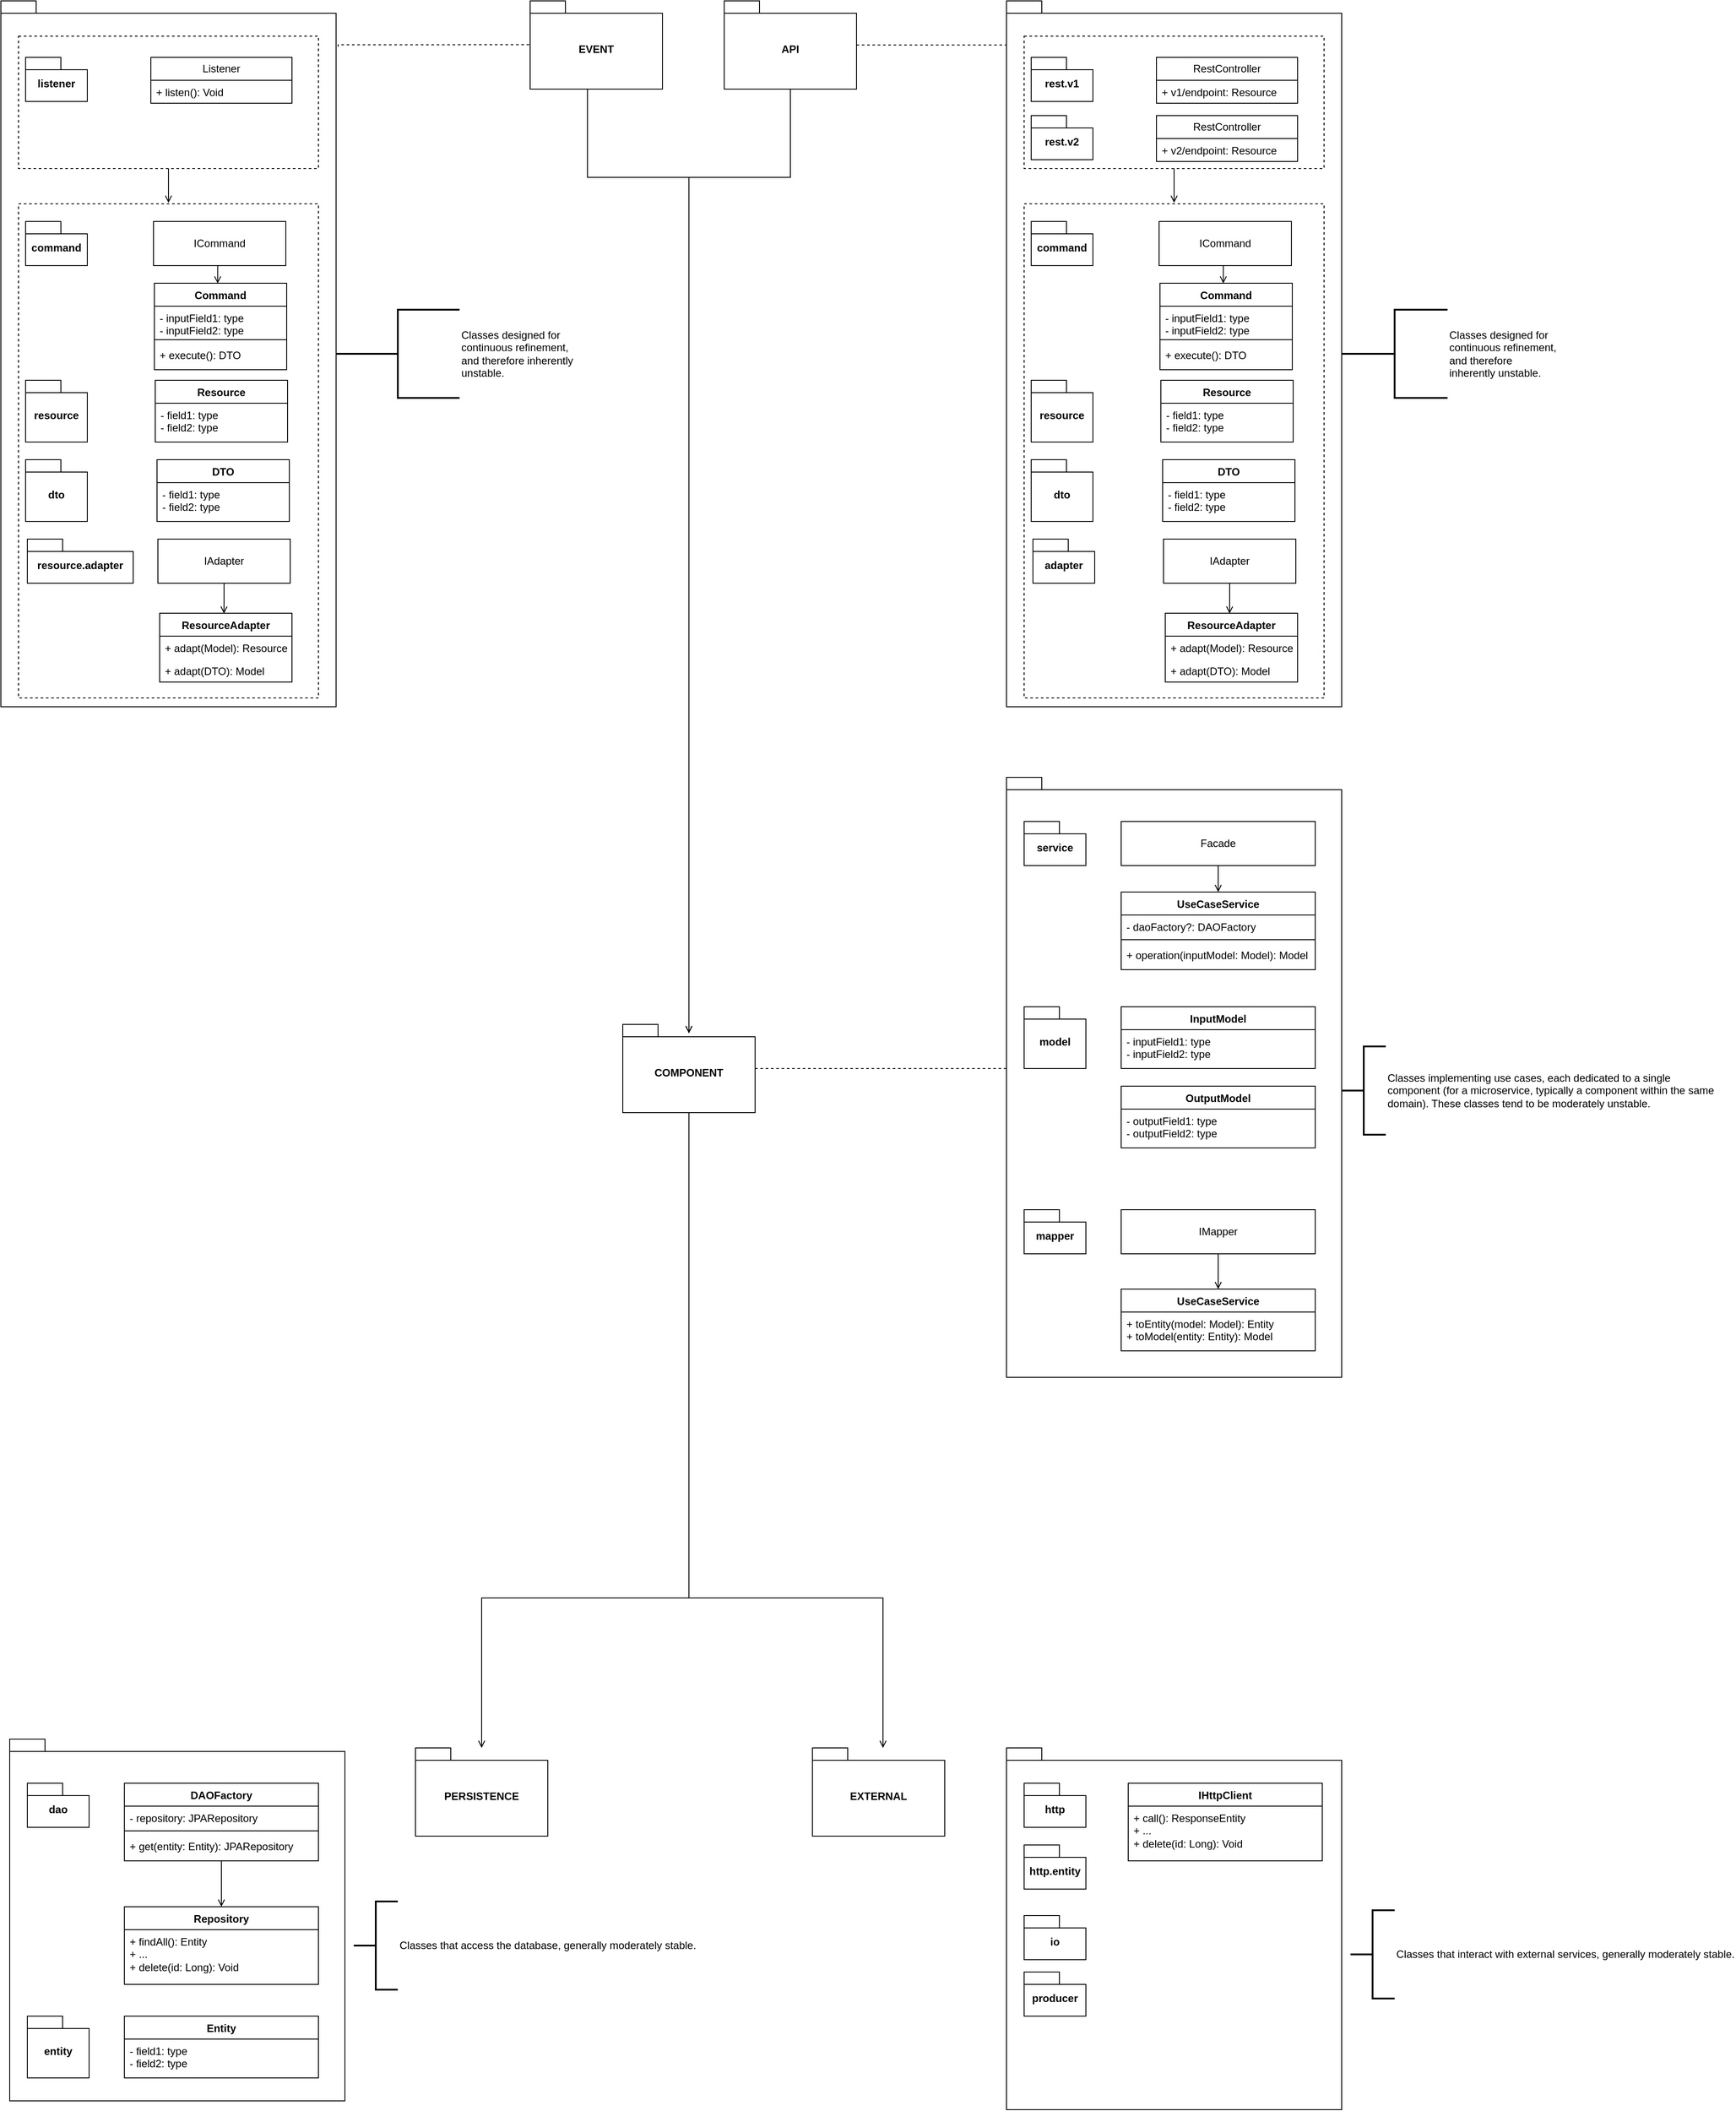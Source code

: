 <mxfile version="28.0.4">
  <diagram name="Pagina-1" id="-vVdBNsxXLUTpmMMnHD9">
    <mxGraphModel dx="1897" dy="1673" grid="1" gridSize="10" guides="1" tooltips="1" connect="1" arrows="1" fold="1" page="1" pageScale="1" pageWidth="827" pageHeight="1169" math="0" shadow="0">
      <root>
        <mxCell id="0" />
        <mxCell id="1" parent="0" />
        <mxCell id="L9ycZ2wKz4MPZfXjeffK-14" value="" style="shape=folder;fontStyle=1;spacingTop=10;tabWidth=40;tabHeight=14;tabPosition=left;html=1;whiteSpace=wrap;" parent="1" vertex="1">
          <mxGeometry x="650" y="-540" width="380" height="800" as="geometry" />
        </mxCell>
        <mxCell id="L9ycZ2wKz4MPZfXjeffK-48" value="" style="edgeStyle=orthogonalEdgeStyle;rounded=0;orthogonalLoop=1;jettySize=auto;html=1;entryX=0.5;entryY=-0.002;entryDx=0;entryDy=0;entryPerimeter=0;endArrow=open;endFill=0;" parent="1" source="L9ycZ2wKz4MPZfXjeffK-47" target="L9ycZ2wKz4MPZfXjeffK-46" edge="1">
          <mxGeometry relative="1" as="geometry" />
        </mxCell>
        <mxCell id="L9ycZ2wKz4MPZfXjeffK-47" value="" style="verticalLabelPosition=bottom;verticalAlign=top;html=1;shape=mxgraph.basic.rect;fillColor2=none;strokeWidth=1;size=20;indent=5;fillColor=none;dashed=1;" parent="1" vertex="1">
          <mxGeometry x="670" y="-500" width="340" height="150" as="geometry" />
        </mxCell>
        <mxCell id="L9ycZ2wKz4MPZfXjeffK-46" value="" style="verticalLabelPosition=bottom;verticalAlign=top;html=1;shape=mxgraph.basic.rect;fillColor2=none;strokeWidth=1;size=20;indent=5;fillColor=none;dashed=1;" parent="1" vertex="1">
          <mxGeometry x="670" y="-310" width="340" height="560" as="geometry" />
        </mxCell>
        <mxCell id="L9ycZ2wKz4MPZfXjeffK-10" value="" style="edgeStyle=orthogonalEdgeStyle;rounded=0;orthogonalLoop=1;jettySize=auto;html=1;endArrow=open;endFill=0;exitX=0.5;exitY=1;exitDx=0;exitDy=0;exitPerimeter=0;" parent="1" source="L9ycZ2wKz4MPZfXjeffK-1" edge="1">
          <mxGeometry relative="1" as="geometry">
            <Array as="points">
              <mxPoint x="405" y="-340" />
              <mxPoint x="290" y="-340" />
            </Array>
            <mxPoint x="290" y="630" as="targetPoint" />
          </mxGeometry>
        </mxCell>
        <mxCell id="L9ycZ2wKz4MPZfXjeffK-1" value="API" style="shape=folder;fontStyle=1;spacingTop=10;tabWidth=40;tabHeight=14;tabPosition=left;html=1;whiteSpace=wrap;" parent="1" vertex="1">
          <mxGeometry x="330" y="-540" width="150" height="100" as="geometry" />
        </mxCell>
        <mxCell id="L9ycZ2wKz4MPZfXjeffK-5" value="PERSISTENCE" style="shape=folder;fontStyle=1;spacingTop=10;tabWidth=40;tabHeight=14;tabPosition=left;html=1;whiteSpace=wrap;" parent="1" vertex="1">
          <mxGeometry x="-20" y="1440" width="150" height="100" as="geometry" />
        </mxCell>
        <mxCell id="L9ycZ2wKz4MPZfXjeffK-6" value="EXTERNAL" style="shape=folder;fontStyle=1;spacingTop=10;tabWidth=40;tabHeight=14;tabPosition=left;html=1;whiteSpace=wrap;" parent="1" vertex="1">
          <mxGeometry x="430" y="1440" width="150" height="100" as="geometry" />
        </mxCell>
        <mxCell id="L9ycZ2wKz4MPZfXjeffK-11" value="" style="edgeStyle=orthogonalEdgeStyle;rounded=0;orthogonalLoop=1;jettySize=auto;html=1;endArrow=open;endFill=0;" parent="1" source="L9ycZ2wKz4MPZfXjeffK-7" target="L9ycZ2wKz4MPZfXjeffK-5" edge="1">
          <mxGeometry relative="1" as="geometry">
            <Array as="points">
              <mxPoint x="290" y="1270" />
              <mxPoint x="55" y="1270" />
            </Array>
          </mxGeometry>
        </mxCell>
        <mxCell id="L9ycZ2wKz4MPZfXjeffK-12" style="edgeStyle=orthogonalEdgeStyle;rounded=0;orthogonalLoop=1;jettySize=auto;html=1;endArrow=open;endFill=0;" parent="1" source="L9ycZ2wKz4MPZfXjeffK-7" target="L9ycZ2wKz4MPZfXjeffK-6" edge="1">
          <mxGeometry relative="1" as="geometry">
            <Array as="points">
              <mxPoint x="290" y="1270" />
              <mxPoint x="510" y="1270" />
              <mxPoint x="510" y="1490" />
            </Array>
          </mxGeometry>
        </mxCell>
        <mxCell id="kY3cHxhV4RNwmErgkKas-16" style="edgeStyle=orthogonalEdgeStyle;rounded=0;orthogonalLoop=1;jettySize=auto;html=1;dashed=1;endArrow=none;endFill=0;" parent="1" source="L9ycZ2wKz4MPZfXjeffK-7" target="L9ycZ2wKz4MPZfXjeffK-62" edge="1">
          <mxGeometry relative="1" as="geometry">
            <Array as="points">
              <mxPoint x="590" y="670" />
              <mxPoint x="590" y="670" />
            </Array>
          </mxGeometry>
        </mxCell>
        <mxCell id="L9ycZ2wKz4MPZfXjeffK-7" value="COMPONENT" style="shape=folder;fontStyle=1;spacingTop=10;tabWidth=40;tabHeight=14;tabPosition=left;html=1;whiteSpace=wrap;" parent="1" vertex="1">
          <mxGeometry x="215" y="620" width="150" height="100" as="geometry" />
        </mxCell>
        <mxCell id="L9ycZ2wKz4MPZfXjeffK-53" value="" style="edgeStyle=orthogonalEdgeStyle;rounded=0;orthogonalLoop=1;jettySize=auto;html=1;entryX=0.485;entryY=0.003;entryDx=0;entryDy=0;entryPerimeter=0;endArrow=open;endFill=0;" parent="1" edge="1">
          <mxGeometry relative="1" as="geometry">
            <mxPoint x="897" y="-240" as="sourcePoint" />
            <mxPoint x="895.75" y="-219.706" as="targetPoint" />
          </mxGeometry>
        </mxCell>
        <mxCell id="L9ycZ2wKz4MPZfXjeffK-15" value="ICommand" style="html=1;whiteSpace=wrap;" parent="1" vertex="1">
          <mxGeometry x="823" y="-290" width="150" height="50" as="geometry" />
        </mxCell>
        <mxCell id="L9ycZ2wKz4MPZfXjeffK-16" value="RestController" style="swimlane;fontStyle=0;childLayout=stackLayout;horizontal=1;startSize=26;fillColor=none;horizontalStack=0;resizeParent=1;resizeParentMax=0;resizeLast=0;collapsible=1;marginBottom=0;whiteSpace=wrap;html=1;" parent="1" vertex="1">
          <mxGeometry x="820" y="-476" width="160" height="52" as="geometry">
            <mxRectangle x="860" y="-490" width="100" height="30" as="alternateBounds" />
          </mxGeometry>
        </mxCell>
        <mxCell id="L9ycZ2wKz4MPZfXjeffK-17" value="+ v1/endpoint: Resource" style="text;strokeColor=none;fillColor=none;align=left;verticalAlign=top;spacingLeft=4;spacingRight=4;overflow=hidden;rotatable=0;points=[[0,0.5],[1,0.5]];portConstraint=eastwest;whiteSpace=wrap;html=1;" parent="L9ycZ2wKz4MPZfXjeffK-16" vertex="1">
          <mxGeometry y="26" width="160" height="26" as="geometry" />
        </mxCell>
        <mxCell id="L9ycZ2wKz4MPZfXjeffK-20" value="rest.v1" style="shape=folder;fontStyle=1;spacingTop=10;tabWidth=40;tabHeight=14;tabPosition=left;html=1;whiteSpace=wrap;" parent="1" vertex="1">
          <mxGeometry x="678" y="-476" width="70" height="50" as="geometry" />
        </mxCell>
        <mxCell id="L9ycZ2wKz4MPZfXjeffK-22" value="rest.v2" style="shape=folder;fontStyle=1;spacingTop=10;tabWidth=40;tabHeight=14;tabPosition=left;html=1;whiteSpace=wrap;" parent="1" vertex="1">
          <mxGeometry x="678" y="-410" width="70" height="50" as="geometry" />
        </mxCell>
        <mxCell id="L9ycZ2wKz4MPZfXjeffK-23" value="command" style="shape=folder;fontStyle=1;spacingTop=10;tabWidth=40;tabHeight=14;tabPosition=left;html=1;whiteSpace=wrap;" parent="1" vertex="1">
          <mxGeometry x="678" y="-290" width="70" height="50" as="geometry" />
        </mxCell>
        <mxCell id="L9ycZ2wKz4MPZfXjeffK-24" value="RestController" style="swimlane;fontStyle=0;childLayout=stackLayout;horizontal=1;startSize=26;fillColor=none;horizontalStack=0;resizeParent=1;resizeParentMax=0;resizeLast=0;collapsible=1;marginBottom=0;whiteSpace=wrap;html=1;" parent="1" vertex="1">
          <mxGeometry x="820" y="-410" width="160" height="52" as="geometry">
            <mxRectangle x="860" y="-490" width="100" height="30" as="alternateBounds" />
          </mxGeometry>
        </mxCell>
        <mxCell id="L9ycZ2wKz4MPZfXjeffK-25" value="+ v2/endpoint: Resource" style="text;strokeColor=none;fillColor=none;align=left;verticalAlign=top;spacingLeft=4;spacingRight=4;overflow=hidden;rotatable=0;points=[[0,0.5],[1,0.5]];portConstraint=eastwest;whiteSpace=wrap;html=1;" parent="L9ycZ2wKz4MPZfXjeffK-24" vertex="1">
          <mxGeometry y="26" width="160" height="26" as="geometry" />
        </mxCell>
        <mxCell id="L9ycZ2wKz4MPZfXjeffK-28" value="resource" style="shape=folder;fontStyle=1;spacingTop=10;tabWidth=40;tabHeight=14;tabPosition=left;html=1;whiteSpace=wrap;" parent="1" vertex="1">
          <mxGeometry x="678" y="-110" width="70" height="70" as="geometry" />
        </mxCell>
        <mxCell id="L9ycZ2wKz4MPZfXjeffK-29" value="adapter" style="shape=folder;fontStyle=1;spacingTop=10;tabWidth=40;tabHeight=14;tabPosition=left;html=1;whiteSpace=wrap;" parent="1" vertex="1">
          <mxGeometry x="680" y="70" width="70" height="50" as="geometry" />
        </mxCell>
        <mxCell id="L9ycZ2wKz4MPZfXjeffK-35" value="" style="edgeStyle=orthogonalEdgeStyle;rounded=0;orthogonalLoop=1;jettySize=auto;html=1;entryX=0.486;entryY=0.005;entryDx=0;entryDy=0;entryPerimeter=0;endArrow=open;endFill=0;" parent="1" source="L9ycZ2wKz4MPZfXjeffK-30" target="L9ycZ2wKz4MPZfXjeffK-31" edge="1">
          <mxGeometry relative="1" as="geometry" />
        </mxCell>
        <mxCell id="L9ycZ2wKz4MPZfXjeffK-30" value="IAdapter" style="html=1;whiteSpace=wrap;" parent="1" vertex="1">
          <mxGeometry x="828" y="70" width="150" height="50" as="geometry" />
        </mxCell>
        <mxCell id="L9ycZ2wKz4MPZfXjeffK-31" value="ResourceAdapter" style="swimlane;fontStyle=1;align=center;verticalAlign=top;childLayout=stackLayout;horizontal=1;startSize=26;horizontalStack=0;resizeParent=1;resizeParentMax=0;resizeLast=0;collapsible=1;marginBottom=0;whiteSpace=wrap;html=1;" parent="1" vertex="1">
          <mxGeometry x="830" y="154" width="150" height="78" as="geometry" />
        </mxCell>
        <mxCell id="L9ycZ2wKz4MPZfXjeffK-34" value="+ adapt(Model): Resource" style="text;strokeColor=none;fillColor=none;align=left;verticalAlign=top;spacingLeft=4;spacingRight=4;overflow=hidden;rotatable=0;points=[[0,0.5],[1,0.5]];portConstraint=eastwest;whiteSpace=wrap;html=1;" parent="L9ycZ2wKz4MPZfXjeffK-31" vertex="1">
          <mxGeometry y="26" width="150" height="26" as="geometry" />
        </mxCell>
        <mxCell id="L9ycZ2wKz4MPZfXjeffK-90" value="+ adapt(DTO): Model" style="text;strokeColor=none;fillColor=none;align=left;verticalAlign=top;spacingLeft=4;spacingRight=4;overflow=hidden;rotatable=0;points=[[0,0.5],[1,0.5]];portConstraint=eastwest;whiteSpace=wrap;html=1;" parent="L9ycZ2wKz4MPZfXjeffK-31" vertex="1">
          <mxGeometry y="52" width="150" height="26" as="geometry" />
        </mxCell>
        <mxCell id="L9ycZ2wKz4MPZfXjeffK-41" value="Resource" style="swimlane;fontStyle=1;align=center;verticalAlign=top;childLayout=stackLayout;horizontal=1;startSize=26;horizontalStack=0;resizeParent=1;resizeParentMax=0;resizeLast=0;collapsible=1;marginBottom=0;whiteSpace=wrap;html=1;" parent="1" vertex="1">
          <mxGeometry x="825" y="-110" width="150" height="70" as="geometry" />
        </mxCell>
        <mxCell id="L9ycZ2wKz4MPZfXjeffK-42" value="- field1: type&lt;div&gt;- field2: type&lt;/div&gt;" style="text;strokeColor=none;fillColor=none;align=left;verticalAlign=top;spacingLeft=4;spacingRight=4;overflow=hidden;rotatable=0;points=[[0,0.5],[1,0.5]];portConstraint=eastwest;whiteSpace=wrap;html=1;" parent="L9ycZ2wKz4MPZfXjeffK-41" vertex="1">
          <mxGeometry y="26" width="150" height="44" as="geometry" />
        </mxCell>
        <mxCell id="L9ycZ2wKz4MPZfXjeffK-49" style="edgeStyle=orthogonalEdgeStyle;rounded=0;orthogonalLoop=1;jettySize=auto;html=1;entryX=0;entryY=0.071;entryDx=0;entryDy=0;entryPerimeter=0;dashed=1;endArrow=none;endFill=0;" parent="1" source="L9ycZ2wKz4MPZfXjeffK-1" target="L9ycZ2wKz4MPZfXjeffK-14" edge="1">
          <mxGeometry relative="1" as="geometry">
            <Array as="points">
              <mxPoint x="650" y="-490" />
            </Array>
          </mxGeometry>
        </mxCell>
        <mxCell id="L9ycZ2wKz4MPZfXjeffK-51" value="Command" style="swimlane;fontStyle=1;align=center;verticalAlign=top;childLayout=stackLayout;horizontal=1;startSize=26;horizontalStack=0;resizeParent=1;resizeParentMax=0;resizeLast=0;collapsible=1;marginBottom=0;whiteSpace=wrap;html=1;" parent="1" vertex="1">
          <mxGeometry x="824" y="-220" width="150" height="98" as="geometry" />
        </mxCell>
        <mxCell id="L9ycZ2wKz4MPZfXjeffK-52" value="- inputField1: type&lt;div&gt;-&amp;nbsp;&lt;span style=&quot;background-color: transparent; color: light-dark(rgb(0, 0, 0), rgb(255, 255, 255));&quot;&gt;inputField2&lt;/span&gt;&lt;span style=&quot;background-color: transparent; color: light-dark(rgb(0, 0, 0), rgb(255, 255, 255));&quot;&gt;: type&lt;/span&gt;&lt;/div&gt;" style="text;strokeColor=none;fillColor=none;align=left;verticalAlign=top;spacingLeft=4;spacingRight=4;overflow=hidden;rotatable=0;points=[[0,0.5],[1,0.5]];portConstraint=eastwest;whiteSpace=wrap;html=1;" parent="L9ycZ2wKz4MPZfXjeffK-51" vertex="1">
          <mxGeometry y="26" width="150" height="34" as="geometry" />
        </mxCell>
        <mxCell id="L9ycZ2wKz4MPZfXjeffK-61" value="" style="line;strokeWidth=1;fillColor=none;align=left;verticalAlign=middle;spacingTop=-1;spacingLeft=3;spacingRight=3;rotatable=0;labelPosition=right;points=[];portConstraint=eastwest;strokeColor=inherit;" parent="L9ycZ2wKz4MPZfXjeffK-51" vertex="1">
          <mxGeometry y="60" width="150" height="8" as="geometry" />
        </mxCell>
        <mxCell id="L9ycZ2wKz4MPZfXjeffK-60" value="+ execute(): DTO" style="text;strokeColor=none;fillColor=none;align=left;verticalAlign=top;spacingLeft=4;spacingRight=4;overflow=hidden;rotatable=0;points=[[0,0.5],[1,0.5]];portConstraint=eastwest;whiteSpace=wrap;html=1;" parent="L9ycZ2wKz4MPZfXjeffK-51" vertex="1">
          <mxGeometry y="68" width="150" height="30" as="geometry" />
        </mxCell>
        <mxCell id="L9ycZ2wKz4MPZfXjeffK-54" value="Classes designed for continuous refinement, and therefore inherently unstable.&amp;nbsp;" style="strokeWidth=2;html=1;shape=mxgraph.flowchart.annotation_2;align=left;labelPosition=right;pointerEvents=1;whiteSpace=wrap;" parent="1" vertex="1">
          <mxGeometry x="1030" y="-190" width="120" height="100" as="geometry" />
        </mxCell>
        <mxCell id="L9ycZ2wKz4MPZfXjeffK-62" value="" style="shape=folder;fontStyle=1;spacingTop=10;tabWidth=40;tabHeight=14;tabPosition=left;html=1;whiteSpace=wrap;" parent="1" vertex="1">
          <mxGeometry x="650" y="340" width="380" height="680" as="geometry" />
        </mxCell>
        <mxCell id="L9ycZ2wKz4MPZfXjeffK-70" value="dto" style="shape=folder;fontStyle=1;spacingTop=10;tabWidth=40;tabHeight=14;tabPosition=left;html=1;whiteSpace=wrap;" parent="1" vertex="1">
          <mxGeometry x="678" y="-20" width="70" height="70" as="geometry" />
        </mxCell>
        <mxCell id="L9ycZ2wKz4MPZfXjeffK-71" value="mapper" style="shape=folder;fontStyle=1;spacingTop=10;tabWidth=40;tabHeight=14;tabPosition=left;html=1;whiteSpace=wrap;" parent="1" vertex="1">
          <mxGeometry x="670" y="830" width="70" height="50" as="geometry" />
        </mxCell>
        <mxCell id="L9ycZ2wKz4MPZfXjeffK-72" value="service" style="shape=folder;fontStyle=1;spacingTop=10;tabWidth=40;tabHeight=14;tabPosition=left;html=1;whiteSpace=wrap;" parent="1" vertex="1">
          <mxGeometry x="670" y="390" width="70" height="50" as="geometry" />
        </mxCell>
        <mxCell id="L9ycZ2wKz4MPZfXjeffK-87" value="Classes implementing use cases, each dedicated to a single &lt;br/&gt;component (for a microservice, typically a component within the same &lt;br/&gt;domain). These classes tend to be moderately unstable." style="strokeWidth=2;html=1;shape=mxgraph.flowchart.annotation_2;align=left;labelPosition=right;pointerEvents=1;" parent="1" vertex="1">
          <mxGeometry x="1030" y="645" width="50" height="100" as="geometry" />
        </mxCell>
        <mxCell id="L9ycZ2wKz4MPZfXjeffK-88" value="DTO" style="swimlane;fontStyle=1;align=center;verticalAlign=top;childLayout=stackLayout;horizontal=1;startSize=26;horizontalStack=0;resizeParent=1;resizeParentMax=0;resizeLast=0;collapsible=1;marginBottom=0;whiteSpace=wrap;html=1;" parent="1" vertex="1">
          <mxGeometry x="827" y="-20" width="150" height="70" as="geometry" />
        </mxCell>
        <mxCell id="L9ycZ2wKz4MPZfXjeffK-89" value="- field1: type&lt;div&gt;- field2: type&lt;/div&gt;" style="text;strokeColor=none;fillColor=none;align=left;verticalAlign=top;spacingLeft=4;spacingRight=4;overflow=hidden;rotatable=0;points=[[0,0.5],[1,0.5]];portConstraint=eastwest;whiteSpace=wrap;html=1;" parent="L9ycZ2wKz4MPZfXjeffK-88" vertex="1">
          <mxGeometry y="26" width="150" height="44" as="geometry" />
        </mxCell>
        <mxCell id="L9ycZ2wKz4MPZfXjeffK-91" value="model" style="shape=folder;fontStyle=1;spacingTop=10;tabWidth=40;tabHeight=14;tabPosition=left;html=1;whiteSpace=wrap;" parent="1" vertex="1">
          <mxGeometry x="670" y="600" width="70" height="70" as="geometry" />
        </mxCell>
        <mxCell id="kY3cHxhV4RNwmErgkKas-1" value="" style="edgeStyle=orthogonalEdgeStyle;rounded=0;orthogonalLoop=1;jettySize=auto;html=1;entryX=0.5;entryY=0;entryDx=0;entryDy=0;endArrow=open;endFill=0;" parent="1" source="L9ycZ2wKz4MPZfXjeffK-92" target="L9ycZ2wKz4MPZfXjeffK-93" edge="1">
          <mxGeometry relative="1" as="geometry" />
        </mxCell>
        <mxCell id="L9ycZ2wKz4MPZfXjeffK-92" value="Facade" style="html=1;whiteSpace=wrap;" parent="1" vertex="1">
          <mxGeometry x="780" y="390" width="220" height="50" as="geometry" />
        </mxCell>
        <mxCell id="L9ycZ2wKz4MPZfXjeffK-93" value="UseCaseService" style="swimlane;fontStyle=1;align=center;verticalAlign=top;childLayout=stackLayout;horizontal=1;startSize=26;horizontalStack=0;resizeParent=1;resizeParentMax=0;resizeLast=0;collapsible=1;marginBottom=0;whiteSpace=wrap;html=1;" parent="1" vertex="1">
          <mxGeometry x="780" y="470" width="220" height="88" as="geometry" />
        </mxCell>
        <mxCell id="L9ycZ2wKz4MPZfXjeffK-94" value="- daoFactory?: DAOFactory" style="text;strokeColor=none;fillColor=none;align=left;verticalAlign=top;spacingLeft=4;spacingRight=4;overflow=hidden;rotatable=0;points=[[0,0.5],[1,0.5]];portConstraint=eastwest;whiteSpace=wrap;html=1;" parent="L9ycZ2wKz4MPZfXjeffK-93" vertex="1">
          <mxGeometry y="26" width="220" height="24" as="geometry" />
        </mxCell>
        <mxCell id="L9ycZ2wKz4MPZfXjeffK-95" value="" style="line;strokeWidth=1;fillColor=none;align=left;verticalAlign=middle;spacingTop=-1;spacingLeft=3;spacingRight=3;rotatable=0;labelPosition=right;points=[];portConstraint=eastwest;strokeColor=inherit;" parent="L9ycZ2wKz4MPZfXjeffK-93" vertex="1">
          <mxGeometry y="50" width="220" height="8" as="geometry" />
        </mxCell>
        <mxCell id="L9ycZ2wKz4MPZfXjeffK-96" value="+ operation(inputModel: Model): Model" style="text;strokeColor=none;fillColor=none;align=left;verticalAlign=top;spacingLeft=4;spacingRight=4;overflow=hidden;rotatable=0;points=[[0,0.5],[1,0.5]];portConstraint=eastwest;whiteSpace=wrap;html=1;" parent="L9ycZ2wKz4MPZfXjeffK-93" vertex="1">
          <mxGeometry y="58" width="220" height="30" as="geometry" />
        </mxCell>
        <mxCell id="kY3cHxhV4RNwmErgkKas-2" value="InputModel" style="swimlane;fontStyle=1;align=center;verticalAlign=top;childLayout=stackLayout;horizontal=1;startSize=26;horizontalStack=0;resizeParent=1;resizeParentMax=0;resizeLast=0;collapsible=1;marginBottom=0;whiteSpace=wrap;html=1;" parent="1" vertex="1">
          <mxGeometry x="780" y="600" width="220" height="70" as="geometry" />
        </mxCell>
        <mxCell id="kY3cHxhV4RNwmErgkKas-3" value="- inputField1: type&lt;div&gt;-&amp;nbsp;&lt;span style=&quot;background-color: transparent; color: light-dark(rgb(0, 0, 0), rgb(255, 255, 255));&quot;&gt;inputField2&lt;/span&gt;&lt;span style=&quot;background-color: transparent; color: light-dark(rgb(0, 0, 0), rgb(255, 255, 255));&quot;&gt;: type&lt;/span&gt;&lt;/div&gt;" style="text;strokeColor=none;fillColor=none;align=left;verticalAlign=top;spacingLeft=4;spacingRight=4;overflow=hidden;rotatable=0;points=[[0,0.5],[1,0.5]];portConstraint=eastwest;whiteSpace=wrap;html=1;" parent="kY3cHxhV4RNwmErgkKas-2" vertex="1">
          <mxGeometry y="26" width="220" height="44" as="geometry" />
        </mxCell>
        <mxCell id="kY3cHxhV4RNwmErgkKas-7" value="OutputModel" style="swimlane;fontStyle=1;align=center;verticalAlign=top;childLayout=stackLayout;horizontal=1;startSize=26;horizontalStack=0;resizeParent=1;resizeParentMax=0;resizeLast=0;collapsible=1;marginBottom=0;whiteSpace=wrap;html=1;" parent="1" vertex="1">
          <mxGeometry x="780" y="690" width="220" height="70" as="geometry" />
        </mxCell>
        <mxCell id="kY3cHxhV4RNwmErgkKas-8" value="- outputField1: type&lt;div&gt;-&amp;nbsp;&lt;span style=&quot;background-color: transparent; color: light-dark(rgb(0, 0, 0), rgb(255, 255, 255));&quot;&gt;outputField2&lt;/span&gt;&lt;span style=&quot;background-color: transparent; color: light-dark(rgb(0, 0, 0), rgb(255, 255, 255));&quot;&gt;: type&lt;/span&gt;&lt;/div&gt;" style="text;strokeColor=none;fillColor=none;align=left;verticalAlign=top;spacingLeft=4;spacingRight=4;overflow=hidden;rotatable=0;points=[[0,0.5],[1,0.5]];portConstraint=eastwest;whiteSpace=wrap;html=1;" parent="kY3cHxhV4RNwmErgkKas-7" vertex="1">
          <mxGeometry y="26" width="220" height="44" as="geometry" />
        </mxCell>
        <mxCell id="kY3cHxhV4RNwmErgkKas-15" value="" style="edgeStyle=orthogonalEdgeStyle;rounded=0;orthogonalLoop=1;jettySize=auto;html=1;entryX=0.5;entryY=0;entryDx=0;entryDy=0;endArrow=open;endFill=0;" parent="1" source="kY3cHxhV4RNwmErgkKas-10" target="kY3cHxhV4RNwmErgkKas-11" edge="1">
          <mxGeometry relative="1" as="geometry" />
        </mxCell>
        <mxCell id="kY3cHxhV4RNwmErgkKas-10" value="IMapper" style="html=1;whiteSpace=wrap;" parent="1" vertex="1">
          <mxGeometry x="780" y="830" width="220" height="50" as="geometry" />
        </mxCell>
        <mxCell id="kY3cHxhV4RNwmErgkKas-11" value="UseCaseService" style="swimlane;fontStyle=1;align=center;verticalAlign=top;childLayout=stackLayout;horizontal=1;startSize=26;horizontalStack=0;resizeParent=1;resizeParentMax=0;resizeLast=0;collapsible=1;marginBottom=0;whiteSpace=wrap;html=1;" parent="1" vertex="1">
          <mxGeometry x="780" y="920" width="220" height="70" as="geometry" />
        </mxCell>
        <mxCell id="kY3cHxhV4RNwmErgkKas-14" value="+ toEntity(model: Model): Entity&lt;div&gt;+ toModel(entity: Entity): Model&lt;/div&gt;" style="text;strokeColor=none;fillColor=none;align=left;verticalAlign=top;spacingLeft=4;spacingRight=4;overflow=hidden;rotatable=0;points=[[0,0.5],[1,0.5]];portConstraint=eastwest;whiteSpace=wrap;html=1;" parent="kY3cHxhV4RNwmErgkKas-11" vertex="1">
          <mxGeometry y="26" width="220" height="44" as="geometry" />
        </mxCell>
        <mxCell id="kY3cHxhV4RNwmErgkKas-18" style="edgeStyle=orthogonalEdgeStyle;rounded=0;orthogonalLoop=1;jettySize=auto;html=1;endArrow=open;endFill=0;" parent="1" source="kY3cHxhV4RNwmErgkKas-17" edge="1">
          <mxGeometry relative="1" as="geometry">
            <Array as="points">
              <mxPoint x="175" y="-340" />
              <mxPoint x="290" y="-340" />
            </Array>
            <mxPoint x="290" y="630" as="targetPoint" />
          </mxGeometry>
        </mxCell>
        <mxCell id="kY3cHxhV4RNwmErgkKas-17" value="EVENT" style="shape=folder;fontStyle=1;spacingTop=10;tabWidth=40;tabHeight=14;tabPosition=left;html=1;whiteSpace=wrap;" parent="1" vertex="1">
          <mxGeometry x="110" y="-540" width="150" height="100" as="geometry" />
        </mxCell>
        <mxCell id="kY3cHxhV4RNwmErgkKas-20" value="" style="shape=folder;fontStyle=1;spacingTop=10;tabWidth=40;tabHeight=14;tabPosition=left;html=1;whiteSpace=wrap;" parent="1" vertex="1">
          <mxGeometry x="-490" y="-540" width="380" height="800" as="geometry" />
        </mxCell>
        <mxCell id="kY3cHxhV4RNwmErgkKas-21" value="" style="edgeStyle=orthogonalEdgeStyle;rounded=0;orthogonalLoop=1;jettySize=auto;html=1;entryX=0.5;entryY=-0.002;entryDx=0;entryDy=0;entryPerimeter=0;endArrow=open;endFill=0;" parent="1" source="kY3cHxhV4RNwmErgkKas-22" target="kY3cHxhV4RNwmErgkKas-23" edge="1">
          <mxGeometry relative="1" as="geometry" />
        </mxCell>
        <mxCell id="kY3cHxhV4RNwmErgkKas-22" value="" style="verticalLabelPosition=bottom;verticalAlign=top;html=1;shape=mxgraph.basic.rect;fillColor2=none;strokeWidth=1;size=20;indent=5;fillColor=none;dashed=1;" parent="1" vertex="1">
          <mxGeometry x="-470" y="-500" width="340" height="150" as="geometry" />
        </mxCell>
        <mxCell id="kY3cHxhV4RNwmErgkKas-23" value="" style="verticalLabelPosition=bottom;verticalAlign=top;html=1;shape=mxgraph.basic.rect;fillColor2=none;strokeWidth=1;size=20;indent=5;fillColor=none;dashed=1;" parent="1" vertex="1">
          <mxGeometry x="-470" y="-310" width="340" height="560" as="geometry" />
        </mxCell>
        <mxCell id="kY3cHxhV4RNwmErgkKas-24" value="" style="edgeStyle=orthogonalEdgeStyle;rounded=0;orthogonalLoop=1;jettySize=auto;html=1;entryX=0.485;entryY=0.003;entryDx=0;entryDy=0;entryPerimeter=0;endArrow=open;endFill=0;" parent="1" edge="1">
          <mxGeometry relative="1" as="geometry">
            <mxPoint x="-243" y="-240" as="sourcePoint" />
            <mxPoint x="-244.25" y="-219.706" as="targetPoint" />
          </mxGeometry>
        </mxCell>
        <mxCell id="kY3cHxhV4RNwmErgkKas-25" value="ICommand" style="html=1;whiteSpace=wrap;" parent="1" vertex="1">
          <mxGeometry x="-317" y="-290" width="150" height="50" as="geometry" />
        </mxCell>
        <mxCell id="kY3cHxhV4RNwmErgkKas-26" value="Listener" style="swimlane;fontStyle=0;childLayout=stackLayout;horizontal=1;startSize=26;fillColor=none;horizontalStack=0;resizeParent=1;resizeParentMax=0;resizeLast=0;collapsible=1;marginBottom=0;whiteSpace=wrap;html=1;" parent="1" vertex="1">
          <mxGeometry x="-320" y="-476" width="160" height="52" as="geometry">
            <mxRectangle x="860" y="-490" width="100" height="30" as="alternateBounds" />
          </mxGeometry>
        </mxCell>
        <mxCell id="kY3cHxhV4RNwmErgkKas-27" value="+ listen(): Void" style="text;strokeColor=none;fillColor=none;align=left;verticalAlign=top;spacingLeft=4;spacingRight=4;overflow=hidden;rotatable=0;points=[[0,0.5],[1,0.5]];portConstraint=eastwest;whiteSpace=wrap;html=1;" parent="kY3cHxhV4RNwmErgkKas-26" vertex="1">
          <mxGeometry y="26" width="160" height="26" as="geometry" />
        </mxCell>
        <mxCell id="kY3cHxhV4RNwmErgkKas-28" value="listener" style="shape=folder;fontStyle=1;spacingTop=10;tabWidth=40;tabHeight=14;tabPosition=left;html=1;whiteSpace=wrap;" parent="1" vertex="1">
          <mxGeometry x="-462" y="-476" width="70" height="50" as="geometry" />
        </mxCell>
        <mxCell id="kY3cHxhV4RNwmErgkKas-30" value="command" style="shape=folder;fontStyle=1;spacingTop=10;tabWidth=40;tabHeight=14;tabPosition=left;html=1;whiteSpace=wrap;" parent="1" vertex="1">
          <mxGeometry x="-462" y="-290" width="70" height="50" as="geometry" />
        </mxCell>
        <mxCell id="kY3cHxhV4RNwmErgkKas-33" value="resource" style="shape=folder;fontStyle=1;spacingTop=10;tabWidth=40;tabHeight=14;tabPosition=left;html=1;whiteSpace=wrap;" parent="1" vertex="1">
          <mxGeometry x="-462" y="-110" width="70" height="70" as="geometry" />
        </mxCell>
        <mxCell id="kY3cHxhV4RNwmErgkKas-34" value="resource.adapter" style="shape=folder;fontStyle=1;spacingTop=10;tabWidth=40;tabHeight=14;tabPosition=left;html=1;whiteSpace=wrap;" parent="1" vertex="1">
          <mxGeometry x="-460" y="70" width="120" height="50" as="geometry" />
        </mxCell>
        <mxCell id="kY3cHxhV4RNwmErgkKas-35" value="" style="edgeStyle=orthogonalEdgeStyle;rounded=0;orthogonalLoop=1;jettySize=auto;html=1;entryX=0.486;entryY=0.005;entryDx=0;entryDy=0;entryPerimeter=0;endArrow=open;endFill=0;" parent="1" source="kY3cHxhV4RNwmErgkKas-36" target="kY3cHxhV4RNwmErgkKas-37" edge="1">
          <mxGeometry relative="1" as="geometry" />
        </mxCell>
        <mxCell id="kY3cHxhV4RNwmErgkKas-36" value="IAdapter" style="html=1;whiteSpace=wrap;" parent="1" vertex="1">
          <mxGeometry x="-312" y="70" width="150" height="50" as="geometry" />
        </mxCell>
        <mxCell id="kY3cHxhV4RNwmErgkKas-37" value="ResourceAdapter" style="swimlane;fontStyle=1;align=center;verticalAlign=top;childLayout=stackLayout;horizontal=1;startSize=26;horizontalStack=0;resizeParent=1;resizeParentMax=0;resizeLast=0;collapsible=1;marginBottom=0;whiteSpace=wrap;html=1;" parent="1" vertex="1">
          <mxGeometry x="-310" y="154" width="150" height="78" as="geometry" />
        </mxCell>
        <mxCell id="kY3cHxhV4RNwmErgkKas-38" value="+ adapt(Model): Resource" style="text;strokeColor=none;fillColor=none;align=left;verticalAlign=top;spacingLeft=4;spacingRight=4;overflow=hidden;rotatable=0;points=[[0,0.5],[1,0.5]];portConstraint=eastwest;whiteSpace=wrap;html=1;" parent="kY3cHxhV4RNwmErgkKas-37" vertex="1">
          <mxGeometry y="26" width="150" height="26" as="geometry" />
        </mxCell>
        <mxCell id="kY3cHxhV4RNwmErgkKas-39" value="+ adapt(DTO): Model" style="text;strokeColor=none;fillColor=none;align=left;verticalAlign=top;spacingLeft=4;spacingRight=4;overflow=hidden;rotatable=0;points=[[0,0.5],[1,0.5]];portConstraint=eastwest;whiteSpace=wrap;html=1;" parent="kY3cHxhV4RNwmErgkKas-37" vertex="1">
          <mxGeometry y="52" width="150" height="26" as="geometry" />
        </mxCell>
        <mxCell id="kY3cHxhV4RNwmErgkKas-40" value="Resource" style="swimlane;fontStyle=1;align=center;verticalAlign=top;childLayout=stackLayout;horizontal=1;startSize=26;horizontalStack=0;resizeParent=1;resizeParentMax=0;resizeLast=0;collapsible=1;marginBottom=0;whiteSpace=wrap;html=1;" parent="1" vertex="1">
          <mxGeometry x="-315" y="-110" width="150" height="70" as="geometry" />
        </mxCell>
        <mxCell id="kY3cHxhV4RNwmErgkKas-41" value="- field1: type&lt;div&gt;- field2: type&lt;/div&gt;" style="text;strokeColor=none;fillColor=none;align=left;verticalAlign=top;spacingLeft=4;spacingRight=4;overflow=hidden;rotatable=0;points=[[0,0.5],[1,0.5]];portConstraint=eastwest;whiteSpace=wrap;html=1;" parent="kY3cHxhV4RNwmErgkKas-40" vertex="1">
          <mxGeometry y="26" width="150" height="44" as="geometry" />
        </mxCell>
        <mxCell id="kY3cHxhV4RNwmErgkKas-42" value="Command" style="swimlane;fontStyle=1;align=center;verticalAlign=top;childLayout=stackLayout;horizontal=1;startSize=26;horizontalStack=0;resizeParent=1;resizeParentMax=0;resizeLast=0;collapsible=1;marginBottom=0;whiteSpace=wrap;html=1;" parent="1" vertex="1">
          <mxGeometry x="-316" y="-220" width="150" height="98" as="geometry" />
        </mxCell>
        <mxCell id="kY3cHxhV4RNwmErgkKas-43" value="- inputField1: type&lt;div&gt;-&amp;nbsp;&lt;span style=&quot;background-color: transparent; color: light-dark(rgb(0, 0, 0), rgb(255, 255, 255));&quot;&gt;inputField2&lt;/span&gt;&lt;span style=&quot;background-color: transparent; color: light-dark(rgb(0, 0, 0), rgb(255, 255, 255));&quot;&gt;: type&lt;/span&gt;&lt;/div&gt;" style="text;strokeColor=none;fillColor=none;align=left;verticalAlign=top;spacingLeft=4;spacingRight=4;overflow=hidden;rotatable=0;points=[[0,0.5],[1,0.5]];portConstraint=eastwest;whiteSpace=wrap;html=1;" parent="kY3cHxhV4RNwmErgkKas-42" vertex="1">
          <mxGeometry y="26" width="150" height="34" as="geometry" />
        </mxCell>
        <mxCell id="kY3cHxhV4RNwmErgkKas-44" value="" style="line;strokeWidth=1;fillColor=none;align=left;verticalAlign=middle;spacingTop=-1;spacingLeft=3;spacingRight=3;rotatable=0;labelPosition=right;points=[];portConstraint=eastwest;strokeColor=inherit;" parent="kY3cHxhV4RNwmErgkKas-42" vertex="1">
          <mxGeometry y="60" width="150" height="8" as="geometry" />
        </mxCell>
        <mxCell id="kY3cHxhV4RNwmErgkKas-45" value="+ execute(): DTO" style="text;strokeColor=none;fillColor=none;align=left;verticalAlign=top;spacingLeft=4;spacingRight=4;overflow=hidden;rotatable=0;points=[[0,0.5],[1,0.5]];portConstraint=eastwest;whiteSpace=wrap;html=1;" parent="kY3cHxhV4RNwmErgkKas-42" vertex="1">
          <mxGeometry y="68" width="150" height="30" as="geometry" />
        </mxCell>
        <mxCell id="kY3cHxhV4RNwmErgkKas-46" value="Classes designed for continuous refinement, and therefore inherently unstable.&amp;nbsp;" style="strokeWidth=2;html=1;shape=mxgraph.flowchart.annotation_2;align=left;labelPosition=right;pointerEvents=1;rotation=0;verticalLabelPosition=middle;verticalAlign=middle;horizontal=1;whiteSpace=wrap;" parent="1" vertex="1">
          <mxGeometry x="-110" y="-190" width="140" height="100" as="geometry" />
        </mxCell>
        <mxCell id="kY3cHxhV4RNwmErgkKas-47" value="dto" style="shape=folder;fontStyle=1;spacingTop=10;tabWidth=40;tabHeight=14;tabPosition=left;html=1;whiteSpace=wrap;" parent="1" vertex="1">
          <mxGeometry x="-462" y="-20" width="70" height="70" as="geometry" />
        </mxCell>
        <mxCell id="kY3cHxhV4RNwmErgkKas-48" value="DTO" style="swimlane;fontStyle=1;align=center;verticalAlign=top;childLayout=stackLayout;horizontal=1;startSize=26;horizontalStack=0;resizeParent=1;resizeParentMax=0;resizeLast=0;collapsible=1;marginBottom=0;whiteSpace=wrap;html=1;" parent="1" vertex="1">
          <mxGeometry x="-313" y="-20" width="150" height="70" as="geometry" />
        </mxCell>
        <mxCell id="kY3cHxhV4RNwmErgkKas-49" value="- field1: type&lt;div&gt;- field2: type&lt;/div&gt;" style="text;strokeColor=none;fillColor=none;align=left;verticalAlign=top;spacingLeft=4;spacingRight=4;overflow=hidden;rotatable=0;points=[[0,0.5],[1,0.5]];portConstraint=eastwest;whiteSpace=wrap;html=1;" parent="kY3cHxhV4RNwmErgkKas-48" vertex="1">
          <mxGeometry y="26" width="150" height="44" as="geometry" />
        </mxCell>
        <mxCell id="kY3cHxhV4RNwmErgkKas-51" style="edgeStyle=orthogonalEdgeStyle;rounded=0;orthogonalLoop=1;jettySize=auto;html=1;entryX=0;entryY=0.071;entryDx=0;entryDy=0;entryPerimeter=0;dashed=1;endArrow=none;endFill=0;exitX=1.006;exitY=0.065;exitDx=0;exitDy=0;exitPerimeter=0;" parent="1" source="kY3cHxhV4RNwmErgkKas-20" edge="1">
          <mxGeometry relative="1" as="geometry">
            <mxPoint x="-60" y="-490.32" as="sourcePoint" />
            <mxPoint x="110" y="-490.32" as="targetPoint" />
            <Array as="points">
              <mxPoint x="-108" y="-490" />
            </Array>
          </mxGeometry>
        </mxCell>
        <mxCell id="kY3cHxhV4RNwmErgkKas-54" value="" style="shape=folder;fontStyle=1;spacingTop=10;tabWidth=40;tabHeight=14;tabPosition=left;html=1;whiteSpace=wrap;" parent="1" vertex="1">
          <mxGeometry x="-480" y="1430" width="380" height="410" as="geometry" />
        </mxCell>
        <mxCell id="kY3cHxhV4RNwmErgkKas-56" value="dao" style="shape=folder;fontStyle=1;spacingTop=10;tabWidth=40;tabHeight=14;tabPosition=left;html=1;whiteSpace=wrap;" parent="1" vertex="1">
          <mxGeometry x="-460" y="1480" width="70" height="50" as="geometry" />
        </mxCell>
        <mxCell id="kY3cHxhV4RNwmErgkKas-57" value="Classes that access the database, generally moderately stable." style="strokeWidth=2;html=1;shape=mxgraph.flowchart.annotation_2;align=left;labelPosition=right;pointerEvents=1;" parent="1" vertex="1">
          <mxGeometry x="-90" y="1614" width="50" height="100" as="geometry" />
        </mxCell>
        <mxCell id="kY3cHxhV4RNwmErgkKas-58" value="entity" style="shape=folder;fontStyle=1;spacingTop=10;tabWidth=40;tabHeight=14;tabPosition=left;html=1;whiteSpace=wrap;" parent="1" vertex="1">
          <mxGeometry x="-460" y="1744" width="70" height="70" as="geometry" />
        </mxCell>
        <mxCell id="kY3cHxhV4RNwmErgkKas-77" style="edgeStyle=orthogonalEdgeStyle;rounded=0;orthogonalLoop=1;jettySize=auto;html=1;endArrow=open;endFill=0;" parent="1" source="kY3cHxhV4RNwmErgkKas-61" target="kY3cHxhV4RNwmErgkKas-73" edge="1">
          <mxGeometry relative="1" as="geometry" />
        </mxCell>
        <mxCell id="kY3cHxhV4RNwmErgkKas-61" value="DAOFactory" style="swimlane;fontStyle=1;align=center;verticalAlign=top;childLayout=stackLayout;horizontal=1;startSize=26;horizontalStack=0;resizeParent=1;resizeParentMax=0;resizeLast=0;collapsible=1;marginBottom=0;whiteSpace=wrap;html=1;" parent="1" vertex="1">
          <mxGeometry x="-350" y="1480" width="220" height="88" as="geometry" />
        </mxCell>
        <mxCell id="kY3cHxhV4RNwmErgkKas-62" value="- repository: JPARepository" style="text;strokeColor=none;fillColor=none;align=left;verticalAlign=top;spacingLeft=4;spacingRight=4;overflow=hidden;rotatable=0;points=[[0,0.5],[1,0.5]];portConstraint=eastwest;whiteSpace=wrap;html=1;" parent="kY3cHxhV4RNwmErgkKas-61" vertex="1">
          <mxGeometry y="26" width="220" height="24" as="geometry" />
        </mxCell>
        <mxCell id="kY3cHxhV4RNwmErgkKas-63" value="" style="line;strokeWidth=1;fillColor=none;align=left;verticalAlign=middle;spacingTop=-1;spacingLeft=3;spacingRight=3;rotatable=0;labelPosition=right;points=[];portConstraint=eastwest;strokeColor=inherit;" parent="kY3cHxhV4RNwmErgkKas-61" vertex="1">
          <mxGeometry y="50" width="220" height="8" as="geometry" />
        </mxCell>
        <mxCell id="kY3cHxhV4RNwmErgkKas-64" value="+ get(entity: Entity): JPARepository" style="text;strokeColor=none;fillColor=none;align=left;verticalAlign=top;spacingLeft=4;spacingRight=4;overflow=hidden;rotatable=0;points=[[0,0.5],[1,0.5]];portConstraint=eastwest;whiteSpace=wrap;html=1;" parent="kY3cHxhV4RNwmErgkKas-61" vertex="1">
          <mxGeometry y="58" width="220" height="30" as="geometry" />
        </mxCell>
        <mxCell id="kY3cHxhV4RNwmErgkKas-65" value="Entity" style="swimlane;fontStyle=1;align=center;verticalAlign=top;childLayout=stackLayout;horizontal=1;startSize=26;horizontalStack=0;resizeParent=1;resizeParentMax=0;resizeLast=0;collapsible=1;marginBottom=0;whiteSpace=wrap;html=1;" parent="1" vertex="1">
          <mxGeometry x="-350" y="1744" width="220" height="70" as="geometry" />
        </mxCell>
        <mxCell id="kY3cHxhV4RNwmErgkKas-66" value="- field1: type&lt;div&gt;- f&lt;span style=&quot;background-color: transparent; color: light-dark(rgb(0, 0, 0), rgb(255, 255, 255));&quot;&gt;ield2&lt;/span&gt;&lt;span style=&quot;background-color: transparent; color: light-dark(rgb(0, 0, 0), rgb(255, 255, 255));&quot;&gt;: type&lt;/span&gt;&lt;/div&gt;" style="text;strokeColor=none;fillColor=none;align=left;verticalAlign=top;spacingLeft=4;spacingRight=4;overflow=hidden;rotatable=0;points=[[0,0.5],[1,0.5]];portConstraint=eastwest;whiteSpace=wrap;html=1;" parent="kY3cHxhV4RNwmErgkKas-65" vertex="1">
          <mxGeometry y="26" width="220" height="44" as="geometry" />
        </mxCell>
        <mxCell id="kY3cHxhV4RNwmErgkKas-73" value="Repository" style="swimlane;fontStyle=1;align=center;verticalAlign=top;childLayout=stackLayout;horizontal=1;startSize=26;horizontalStack=0;resizeParent=1;resizeParentMax=0;resizeLast=0;collapsible=1;marginBottom=0;whiteSpace=wrap;html=1;" parent="1" vertex="1">
          <mxGeometry x="-350" y="1620" width="220" height="88" as="geometry" />
        </mxCell>
        <mxCell id="kY3cHxhV4RNwmErgkKas-76" value="+ findAll(): Entity&lt;div&gt;+ ...&lt;/div&gt;&lt;div&gt;+ delete(id: Long): Void&lt;/div&gt;" style="text;strokeColor=none;fillColor=none;align=left;verticalAlign=top;spacingLeft=4;spacingRight=4;overflow=hidden;rotatable=0;points=[[0,0.5],[1,0.5]];portConstraint=eastwest;whiteSpace=wrap;html=1;" parent="kY3cHxhV4RNwmErgkKas-73" vertex="1">
          <mxGeometry y="26" width="220" height="62" as="geometry" />
        </mxCell>
        <mxCell id="kY3cHxhV4RNwmErgkKas-79" value="" style="shape=folder;fontStyle=1;spacingTop=10;tabWidth=40;tabHeight=14;tabPosition=left;html=1;whiteSpace=wrap;" parent="1" vertex="1">
          <mxGeometry x="650" y="1440" width="380" height="410" as="geometry" />
        </mxCell>
        <mxCell id="kY3cHxhV4RNwmErgkKas-80" value="io" style="shape=folder;fontStyle=1;spacingTop=10;tabWidth=40;tabHeight=14;tabPosition=left;html=1;whiteSpace=wrap;" parent="1" vertex="1">
          <mxGeometry x="670" y="1630" width="70" height="50" as="geometry" />
        </mxCell>
        <mxCell id="kY3cHxhV4RNwmErgkKas-81" value="Classes that interact with external services, generally moderately stable." style="strokeWidth=2;html=1;shape=mxgraph.flowchart.annotation_2;align=left;labelPosition=right;pointerEvents=1;" parent="1" vertex="1">
          <mxGeometry x="1040" y="1624" width="50" height="100" as="geometry" />
        </mxCell>
        <mxCell id="kY3cHxhV4RNwmErgkKas-90" value="IHttpClient" style="swimlane;fontStyle=1;align=center;verticalAlign=top;childLayout=stackLayout;horizontal=1;startSize=26;horizontalStack=0;resizeParent=1;resizeParentMax=0;resizeLast=0;collapsible=1;marginBottom=0;whiteSpace=wrap;html=1;" parent="1" vertex="1">
          <mxGeometry x="788" y="1480" width="220" height="88" as="geometry" />
        </mxCell>
        <mxCell id="kY3cHxhV4RNwmErgkKas-91" value="+ call(): ResponseEntity&lt;div&gt;+ ...&lt;/div&gt;&lt;div&gt;+ delete(id: Long): Void&lt;/div&gt;" style="text;strokeColor=none;fillColor=none;align=left;verticalAlign=top;spacingLeft=4;spacingRight=4;overflow=hidden;rotatable=0;points=[[0,0.5],[1,0.5]];portConstraint=eastwest;whiteSpace=wrap;html=1;" parent="kY3cHxhV4RNwmErgkKas-90" vertex="1">
          <mxGeometry y="26" width="220" height="62" as="geometry" />
        </mxCell>
        <mxCell id="7TCIBlmL7g6_WKHloara-1" value="http" style="shape=folder;fontStyle=1;spacingTop=10;tabWidth=40;tabHeight=14;tabPosition=left;html=1;whiteSpace=wrap;" vertex="1" parent="1">
          <mxGeometry x="670" y="1480" width="70" height="50" as="geometry" />
        </mxCell>
        <mxCell id="7TCIBlmL7g6_WKHloara-2" value="producer" style="shape=folder;fontStyle=1;spacingTop=10;tabWidth=40;tabHeight=14;tabPosition=left;html=1;whiteSpace=wrap;" vertex="1" parent="1">
          <mxGeometry x="670" y="1694" width="70" height="50" as="geometry" />
        </mxCell>
        <mxCell id="7TCIBlmL7g6_WKHloara-4" value="http.entity" style="shape=folder;fontStyle=1;spacingTop=10;tabWidth=40;tabHeight=14;tabPosition=left;html=1;whiteSpace=wrap;" vertex="1" parent="1">
          <mxGeometry x="670" y="1550" width="70" height="50" as="geometry" />
        </mxCell>
      </root>
    </mxGraphModel>
  </diagram>
</mxfile>
